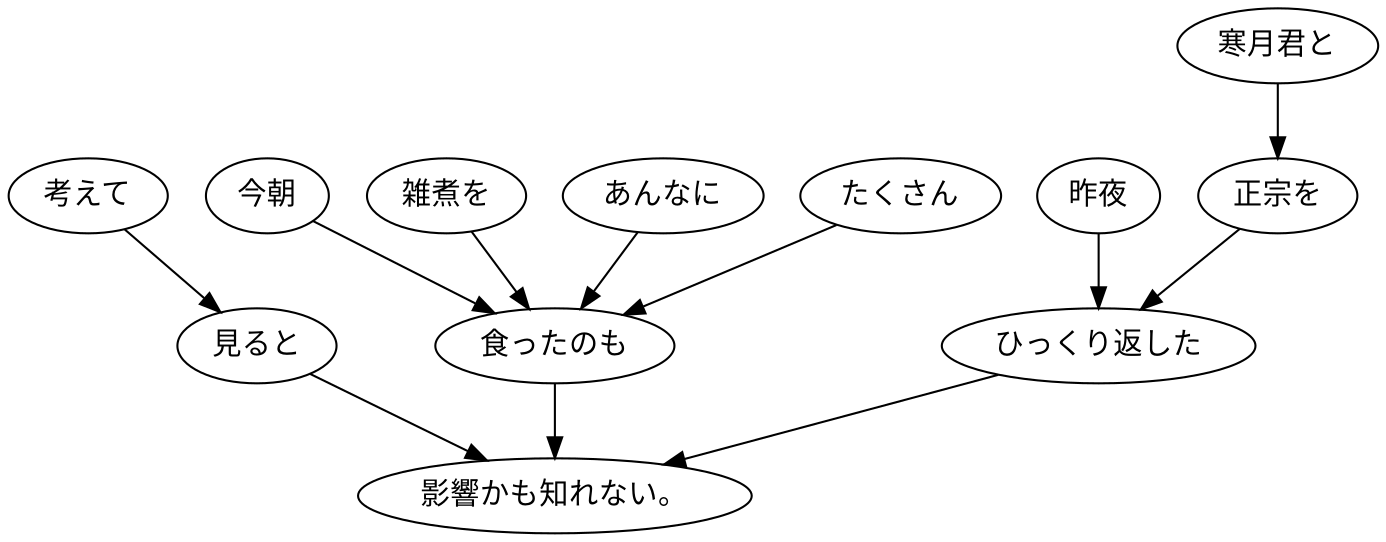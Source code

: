 digraph graph539 {
	node0 [label="考えて"];
	node1 [label="見ると"];
	node2 [label="今朝"];
	node3 [label="雑煮を"];
	node4 [label="あんなに"];
	node5 [label="たくさん"];
	node6 [label="食ったのも"];
	node7 [label="昨夜"];
	node8 [label="寒月君と"];
	node9 [label="正宗を"];
	node10 [label="ひっくり返した"];
	node11 [label="影響かも知れない。"];
	node0 -> node1;
	node1 -> node11;
	node2 -> node6;
	node3 -> node6;
	node4 -> node6;
	node5 -> node6;
	node6 -> node11;
	node7 -> node10;
	node8 -> node9;
	node9 -> node10;
	node10 -> node11;
}
